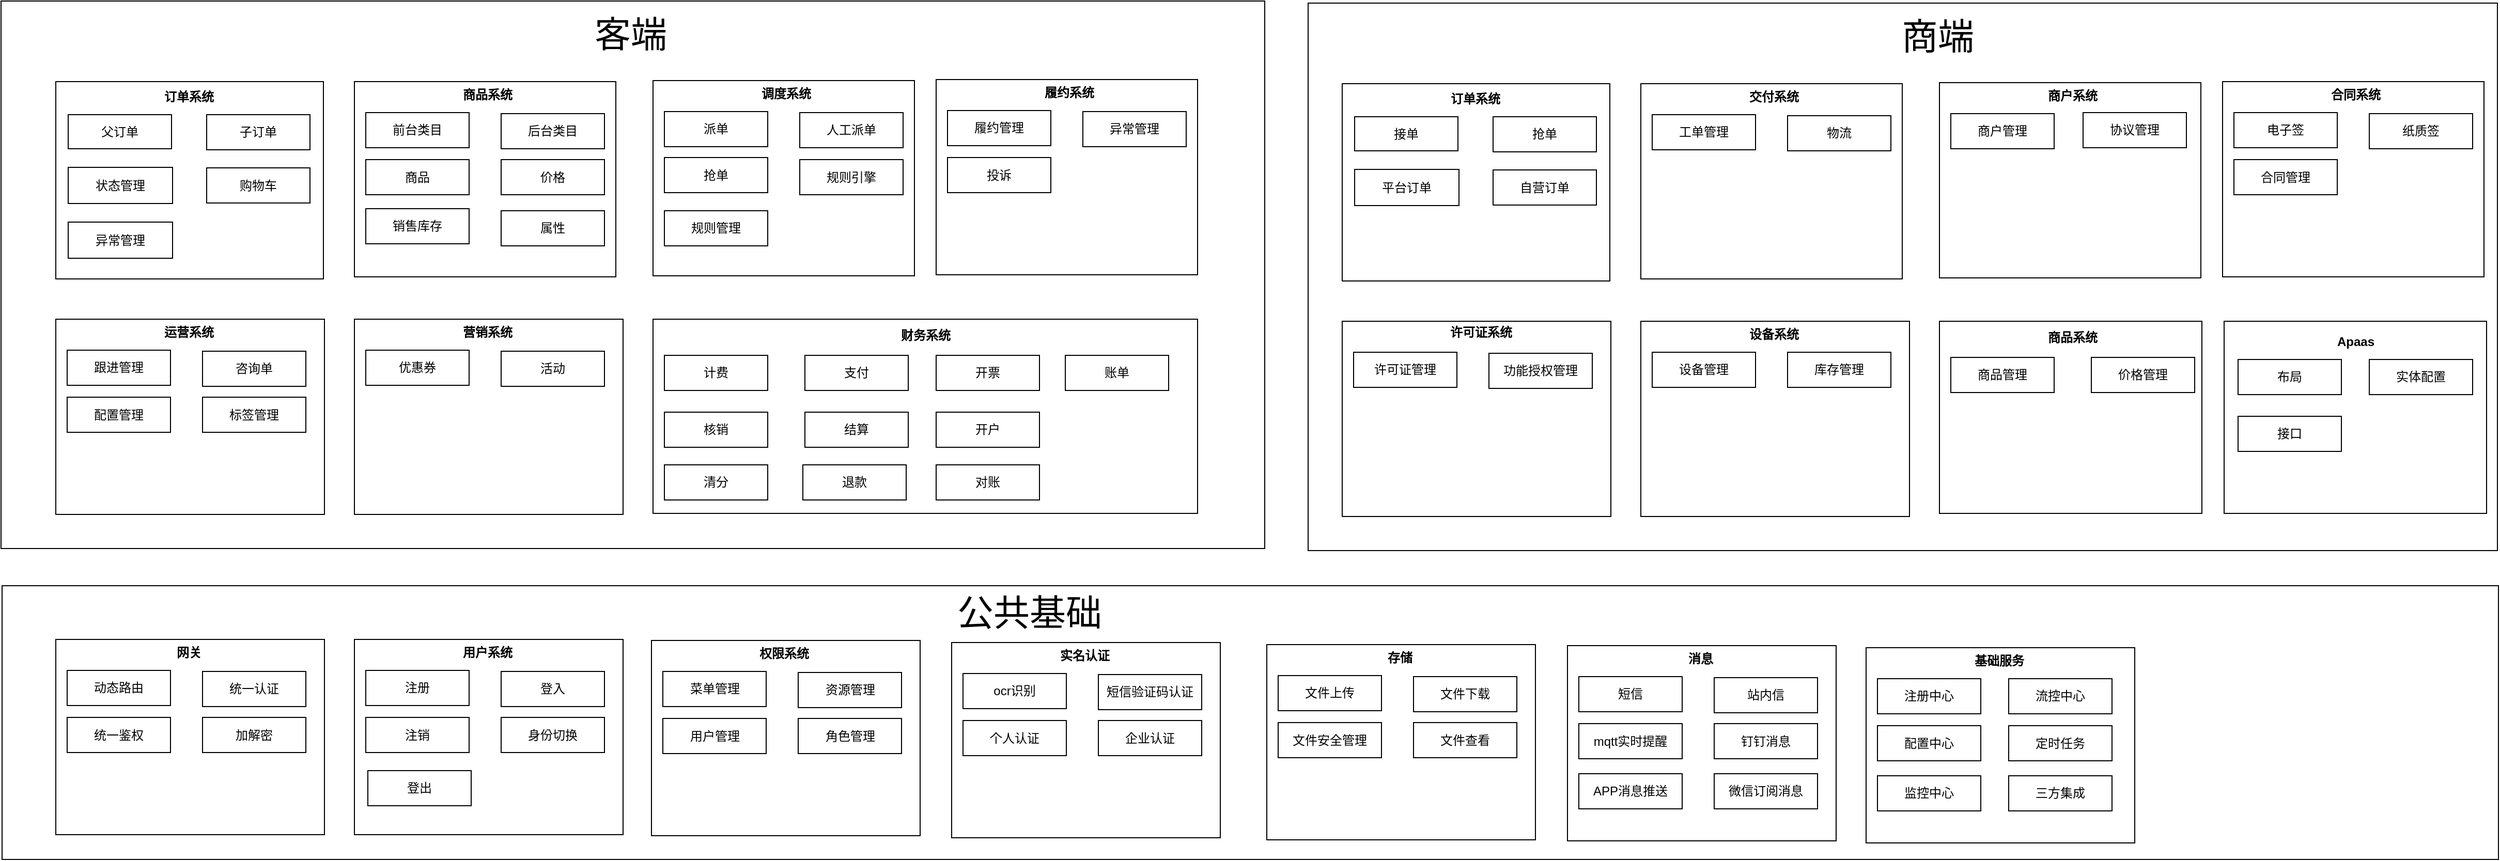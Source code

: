 <mxfile version="16.6.4" type="github">
  <diagram id="eQ8wMD1wYOPUiNA1ApBN" name="Page-1">
    <mxGraphModel dx="946" dy="535" grid="0" gridSize="10" guides="1" tooltips="1" connect="1" arrows="1" fold="1" page="1" pageScale="1" pageWidth="827" pageHeight="1169" math="0" shadow="0">
      <root>
        <mxCell id="0" />
        <mxCell id="1" parent="0" />
        <mxCell id="MfZtMbh1TgyxtuZnNvfO-58" value="" style="rounded=0;whiteSpace=wrap;html=1;" parent="1" vertex="1">
          <mxGeometry x="59" y="215" width="1223" height="530" as="geometry" />
        </mxCell>
        <mxCell id="MfZtMbh1TgyxtuZnNvfO-1" value="" style="rounded=0;whiteSpace=wrap;html=1;" parent="1" vertex="1">
          <mxGeometry x="112" y="293" width="259" height="191" as="geometry" />
        </mxCell>
        <mxCell id="MfZtMbh1TgyxtuZnNvfO-3" value="" style="rounded=0;whiteSpace=wrap;html=1;" parent="1" vertex="1">
          <mxGeometry x="60" y="781" width="2416" height="265" as="geometry" />
        </mxCell>
        <mxCell id="MfZtMbh1TgyxtuZnNvfO-4" value="订单系统" style="text;html=1;strokeColor=none;fillColor=none;align=center;verticalAlign=middle;whiteSpace=wrap;rounded=0;fontStyle=1" parent="1" vertex="1">
          <mxGeometry x="210.5" y="293" width="60" height="30" as="geometry" />
        </mxCell>
        <mxCell id="MfZtMbh1TgyxtuZnNvfO-5" value="父订单" style="rounded=0;whiteSpace=wrap;html=1;" parent="1" vertex="1">
          <mxGeometry x="124" y="325" width="100" height="33" as="geometry" />
        </mxCell>
        <mxCell id="MfZtMbh1TgyxtuZnNvfO-6" value="子订单" style="rounded=0;whiteSpace=wrap;html=1;" parent="1" vertex="1">
          <mxGeometry x="258" y="325" width="100" height="34" as="geometry" />
        </mxCell>
        <mxCell id="MfZtMbh1TgyxtuZnNvfO-7" value="购物车" style="rounded=0;whiteSpace=wrap;html=1;" parent="1" vertex="1">
          <mxGeometry x="258" y="376.5" width="100" height="34" as="geometry" />
        </mxCell>
        <mxCell id="MfZtMbh1TgyxtuZnNvfO-8" value="状态管理" style="rounded=0;whiteSpace=wrap;html=1;" parent="1" vertex="1">
          <mxGeometry x="124" y="376" width="101" height="35" as="geometry" />
        </mxCell>
        <mxCell id="MfZtMbh1TgyxtuZnNvfO-9" value="" style="rounded=0;whiteSpace=wrap;html=1;" parent="1" vertex="1">
          <mxGeometry x="401" y="293" width="253" height="189" as="geometry" />
        </mxCell>
        <mxCell id="MfZtMbh1TgyxtuZnNvfO-10" value="商品系统" style="text;html=1;strokeColor=none;fillColor=none;align=center;verticalAlign=middle;whiteSpace=wrap;rounded=0;fontStyle=1" parent="1" vertex="1">
          <mxGeometry x="499.5" y="291" width="60" height="30" as="geometry" />
        </mxCell>
        <mxCell id="MfZtMbh1TgyxtuZnNvfO-11" value="前台类目" style="rounded=0;whiteSpace=wrap;html=1;" parent="1" vertex="1">
          <mxGeometry x="412" y="323" width="100" height="34" as="geometry" />
        </mxCell>
        <mxCell id="MfZtMbh1TgyxtuZnNvfO-12" value="后台类目" style="rounded=0;whiteSpace=wrap;html=1;" parent="1" vertex="1">
          <mxGeometry x="543" y="324" width="100" height="34" as="geometry" />
        </mxCell>
        <mxCell id="MfZtMbh1TgyxtuZnNvfO-13" value="商品" style="rounded=0;whiteSpace=wrap;html=1;" parent="1" vertex="1">
          <mxGeometry x="412" y="368.5" width="100" height="34" as="geometry" />
        </mxCell>
        <mxCell id="MfZtMbh1TgyxtuZnNvfO-14" value="价格" style="rounded=0;whiteSpace=wrap;html=1;" parent="1" vertex="1">
          <mxGeometry x="543" y="368.5" width="100" height="34" as="geometry" />
        </mxCell>
        <mxCell id="MfZtMbh1TgyxtuZnNvfO-15" value="销售库存" style="rounded=0;whiteSpace=wrap;html=1;" parent="1" vertex="1">
          <mxGeometry x="412" y="416" width="100" height="34" as="geometry" />
        </mxCell>
        <mxCell id="MfZtMbh1TgyxtuZnNvfO-16" value="属性" style="rounded=0;whiteSpace=wrap;html=1;" parent="1" vertex="1">
          <mxGeometry x="543" y="418" width="100" height="34" as="geometry" />
        </mxCell>
        <mxCell id="MfZtMbh1TgyxtuZnNvfO-18" value="" style="rounded=0;whiteSpace=wrap;html=1;" parent="1" vertex="1">
          <mxGeometry x="690" y="292" width="253" height="189" as="geometry" />
        </mxCell>
        <mxCell id="MfZtMbh1TgyxtuZnNvfO-19" value="调度系统" style="text;html=1;strokeColor=none;fillColor=none;align=center;verticalAlign=middle;whiteSpace=wrap;rounded=0;fontStyle=1" parent="1" vertex="1">
          <mxGeometry x="788.5" y="290" width="60" height="30" as="geometry" />
        </mxCell>
        <mxCell id="MfZtMbh1TgyxtuZnNvfO-20" value="派单" style="rounded=0;whiteSpace=wrap;html=1;" parent="1" vertex="1">
          <mxGeometry x="701" y="322" width="100" height="34" as="geometry" />
        </mxCell>
        <mxCell id="MfZtMbh1TgyxtuZnNvfO-21" value="人工派单" style="rounded=0;whiteSpace=wrap;html=1;" parent="1" vertex="1">
          <mxGeometry x="832" y="323" width="100" height="34" as="geometry" />
        </mxCell>
        <mxCell id="MfZtMbh1TgyxtuZnNvfO-22" value="规则管理" style="rounded=0;whiteSpace=wrap;html=1;" parent="1" vertex="1">
          <mxGeometry x="701" y="418" width="100" height="34" as="geometry" />
        </mxCell>
        <mxCell id="MfZtMbh1TgyxtuZnNvfO-26" value="" style="rounded=0;whiteSpace=wrap;html=1;" parent="1" vertex="1">
          <mxGeometry x="964" y="291" width="253" height="189" as="geometry" />
        </mxCell>
        <mxCell id="MfZtMbh1TgyxtuZnNvfO-27" value="履约系统" style="text;html=1;strokeColor=none;fillColor=none;align=center;verticalAlign=middle;whiteSpace=wrap;rounded=0;fontStyle=1" parent="1" vertex="1">
          <mxGeometry x="1062.5" y="289" width="60" height="30" as="geometry" />
        </mxCell>
        <mxCell id="MfZtMbh1TgyxtuZnNvfO-28" value="履约管理" style="rounded=0;whiteSpace=wrap;html=1;" parent="1" vertex="1">
          <mxGeometry x="975" y="321" width="100" height="34" as="geometry" />
        </mxCell>
        <mxCell id="MfZtMbh1TgyxtuZnNvfO-29" value="异常管理" style="rounded=0;whiteSpace=wrap;html=1;" parent="1" vertex="1">
          <mxGeometry x="1106" y="322" width="100" height="34" as="geometry" />
        </mxCell>
        <mxCell id="MfZtMbh1TgyxtuZnNvfO-30" value="投诉" style="rounded=0;whiteSpace=wrap;html=1;" parent="1" vertex="1">
          <mxGeometry x="975" y="366.5" width="100" height="34" as="geometry" />
        </mxCell>
        <mxCell id="MfZtMbh1TgyxtuZnNvfO-31" value="规则引擎" style="rounded=0;whiteSpace=wrap;html=1;" parent="1" vertex="1">
          <mxGeometry x="832" y="368.5" width="100" height="34" as="geometry" />
        </mxCell>
        <mxCell id="MfZtMbh1TgyxtuZnNvfO-32" value="抢单" style="rounded=0;whiteSpace=wrap;html=1;" parent="1" vertex="1">
          <mxGeometry x="701" y="366.5" width="100" height="34" as="geometry" />
        </mxCell>
        <mxCell id="MfZtMbh1TgyxtuZnNvfO-33" value="异常管理" style="rounded=0;whiteSpace=wrap;html=1;" parent="1" vertex="1">
          <mxGeometry x="124" y="429" width="101" height="35" as="geometry" />
        </mxCell>
        <mxCell id="MfZtMbh1TgyxtuZnNvfO-34" value="" style="rounded=0;whiteSpace=wrap;html=1;" parent="1" vertex="1">
          <mxGeometry x="112" y="523" width="260" height="189" as="geometry" />
        </mxCell>
        <mxCell id="MfZtMbh1TgyxtuZnNvfO-35" value="运营系统" style="text;html=1;strokeColor=none;fillColor=none;align=center;verticalAlign=middle;whiteSpace=wrap;rounded=0;fontStyle=1" parent="1" vertex="1">
          <mxGeometry x="210.5" y="521" width="60" height="30" as="geometry" />
        </mxCell>
        <mxCell id="MfZtMbh1TgyxtuZnNvfO-36" value="跟进管理" style="rounded=0;whiteSpace=wrap;html=1;" parent="1" vertex="1">
          <mxGeometry x="123" y="553" width="100" height="34" as="geometry" />
        </mxCell>
        <mxCell id="MfZtMbh1TgyxtuZnNvfO-37" value="咨询单" style="rounded=0;whiteSpace=wrap;html=1;" parent="1" vertex="1">
          <mxGeometry x="254" y="554" width="100" height="34" as="geometry" />
        </mxCell>
        <mxCell id="MfZtMbh1TgyxtuZnNvfO-38" value="配置管理" style="rounded=0;whiteSpace=wrap;html=1;" parent="1" vertex="1">
          <mxGeometry x="123" y="598.5" width="100" height="34" as="geometry" />
        </mxCell>
        <mxCell id="MfZtMbh1TgyxtuZnNvfO-39" value="标签管理" style="rounded=0;whiteSpace=wrap;html=1;" parent="1" vertex="1">
          <mxGeometry x="254" y="598.5" width="100" height="34" as="geometry" />
        </mxCell>
        <mxCell id="MfZtMbh1TgyxtuZnNvfO-40" value="" style="rounded=0;whiteSpace=wrap;html=1;" parent="1" vertex="1">
          <mxGeometry x="401" y="523" width="260" height="189" as="geometry" />
        </mxCell>
        <mxCell id="MfZtMbh1TgyxtuZnNvfO-41" value="营销系统" style="text;html=1;strokeColor=none;fillColor=none;align=center;verticalAlign=middle;whiteSpace=wrap;rounded=0;fontStyle=1" parent="1" vertex="1">
          <mxGeometry x="499.5" y="521" width="60" height="30" as="geometry" />
        </mxCell>
        <mxCell id="MfZtMbh1TgyxtuZnNvfO-42" value="优惠券" style="rounded=0;whiteSpace=wrap;html=1;" parent="1" vertex="1">
          <mxGeometry x="412" y="553" width="100" height="34" as="geometry" />
        </mxCell>
        <mxCell id="MfZtMbh1TgyxtuZnNvfO-43" value="活动" style="rounded=0;whiteSpace=wrap;html=1;" parent="1" vertex="1">
          <mxGeometry x="543" y="554" width="100" height="34" as="geometry" />
        </mxCell>
        <mxCell id="MfZtMbh1TgyxtuZnNvfO-46" value="" style="rounded=0;whiteSpace=wrap;html=1;" parent="1" vertex="1">
          <mxGeometry x="690" y="523" width="527" height="188" as="geometry" />
        </mxCell>
        <mxCell id="MfZtMbh1TgyxtuZnNvfO-47" value="财务系统" style="text;html=1;strokeColor=none;fillColor=none;align=center;verticalAlign=middle;whiteSpace=wrap;rounded=0;fontStyle=1" parent="1" vertex="1">
          <mxGeometry x="923.5" y="524" width="60" height="30" as="geometry" />
        </mxCell>
        <mxCell id="MfZtMbh1TgyxtuZnNvfO-48" value="计费" style="rounded=0;whiteSpace=wrap;html=1;" parent="1" vertex="1">
          <mxGeometry x="701" y="558" width="100" height="34" as="geometry" />
        </mxCell>
        <mxCell id="MfZtMbh1TgyxtuZnNvfO-49" value="支付" style="rounded=0;whiteSpace=wrap;html=1;" parent="1" vertex="1">
          <mxGeometry x="837" y="558" width="100" height="34" as="geometry" />
        </mxCell>
        <mxCell id="MfZtMbh1TgyxtuZnNvfO-50" value="核销" style="rounded=0;whiteSpace=wrap;html=1;" parent="1" vertex="1">
          <mxGeometry x="701" y="613" width="100" height="34" as="geometry" />
        </mxCell>
        <mxCell id="MfZtMbh1TgyxtuZnNvfO-51" value="结算" style="rounded=0;whiteSpace=wrap;html=1;" parent="1" vertex="1">
          <mxGeometry x="837" y="613" width="100" height="34" as="geometry" />
        </mxCell>
        <mxCell id="MfZtMbh1TgyxtuZnNvfO-52" value="清分" style="rounded=0;whiteSpace=wrap;html=1;" parent="1" vertex="1">
          <mxGeometry x="701" y="664" width="100" height="34" as="geometry" />
        </mxCell>
        <mxCell id="MfZtMbh1TgyxtuZnNvfO-53" value="退款" style="rounded=0;whiteSpace=wrap;html=1;" parent="1" vertex="1">
          <mxGeometry x="835" y="664" width="100" height="34" as="geometry" />
        </mxCell>
        <mxCell id="MfZtMbh1TgyxtuZnNvfO-54" value="开票" style="rounded=0;whiteSpace=wrap;html=1;" parent="1" vertex="1">
          <mxGeometry x="964" y="558" width="100" height="34" as="geometry" />
        </mxCell>
        <mxCell id="MfZtMbh1TgyxtuZnNvfO-55" value="开户" style="rounded=0;whiteSpace=wrap;html=1;" parent="1" vertex="1">
          <mxGeometry x="964" y="613" width="100" height="34" as="geometry" />
        </mxCell>
        <mxCell id="MfZtMbh1TgyxtuZnNvfO-56" value="对账" style="rounded=0;whiteSpace=wrap;html=1;" parent="1" vertex="1">
          <mxGeometry x="964" y="664" width="100" height="34" as="geometry" />
        </mxCell>
        <mxCell id="MfZtMbh1TgyxtuZnNvfO-57" value="账单" style="rounded=0;whiteSpace=wrap;html=1;" parent="1" vertex="1">
          <mxGeometry x="1089" y="558" width="100" height="34" as="geometry" />
        </mxCell>
        <mxCell id="MfZtMbh1TgyxtuZnNvfO-59" value="客端" style="text;html=1;strokeColor=none;fillColor=none;align=center;verticalAlign=middle;whiteSpace=wrap;rounded=0;fontSize=35;" parent="1" vertex="1">
          <mxGeometry x="557" y="230" width="223" height="34" as="geometry" />
        </mxCell>
        <mxCell id="MfZtMbh1TgyxtuZnNvfO-60" value="公共基础" style="text;html=1;strokeColor=none;fillColor=none;align=center;verticalAlign=middle;whiteSpace=wrap;rounded=0;fontSize=35;" parent="1" vertex="1">
          <mxGeometry x="937" y="785" width="235" height="44" as="geometry" />
        </mxCell>
        <mxCell id="MfZtMbh1TgyxtuZnNvfO-65" value="" style="rounded=0;whiteSpace=wrap;html=1;" parent="1" vertex="1">
          <mxGeometry x="112" y="833" width="260" height="189" as="geometry" />
        </mxCell>
        <mxCell id="MfZtMbh1TgyxtuZnNvfO-66" value="网关" style="text;html=1;strokeColor=none;fillColor=none;align=center;verticalAlign=middle;whiteSpace=wrap;rounded=0;fontStyle=1" parent="1" vertex="1">
          <mxGeometry x="210.5" y="831" width="60" height="30" as="geometry" />
        </mxCell>
        <mxCell id="MfZtMbh1TgyxtuZnNvfO-67" value="动态路由" style="rounded=0;whiteSpace=wrap;html=1;" parent="1" vertex="1">
          <mxGeometry x="123" y="863" width="100" height="34" as="geometry" />
        </mxCell>
        <mxCell id="MfZtMbh1TgyxtuZnNvfO-68" value="统一认证" style="rounded=0;whiteSpace=wrap;html=1;" parent="1" vertex="1">
          <mxGeometry x="254" y="864" width="100" height="34" as="geometry" />
        </mxCell>
        <mxCell id="MfZtMbh1TgyxtuZnNvfO-69" value="统一鉴权" style="rounded=0;whiteSpace=wrap;html=1;" parent="1" vertex="1">
          <mxGeometry x="123" y="908.5" width="100" height="34" as="geometry" />
        </mxCell>
        <mxCell id="MfZtMbh1TgyxtuZnNvfO-70" value="加解密" style="rounded=0;whiteSpace=wrap;html=1;" parent="1" vertex="1">
          <mxGeometry x="254" y="908.5" width="100" height="34" as="geometry" />
        </mxCell>
        <mxCell id="nJcnN91_7KpJc-GOKl4a-2" value="" style="rounded=0;whiteSpace=wrap;html=1;" parent="1" vertex="1">
          <mxGeometry x="401" y="833" width="260" height="189" as="geometry" />
        </mxCell>
        <mxCell id="nJcnN91_7KpJc-GOKl4a-3" value="用户系统" style="text;html=1;strokeColor=none;fillColor=none;align=center;verticalAlign=middle;whiteSpace=wrap;rounded=0;fontStyle=1" parent="1" vertex="1">
          <mxGeometry x="499.5" y="831" width="60" height="30" as="geometry" />
        </mxCell>
        <mxCell id="nJcnN91_7KpJc-GOKl4a-4" value="注册" style="rounded=0;whiteSpace=wrap;html=1;" parent="1" vertex="1">
          <mxGeometry x="412" y="863" width="100" height="34" as="geometry" />
        </mxCell>
        <mxCell id="nJcnN91_7KpJc-GOKl4a-5" value="登入" style="rounded=0;whiteSpace=wrap;html=1;" parent="1" vertex="1">
          <mxGeometry x="543" y="864" width="100" height="34" as="geometry" />
        </mxCell>
        <mxCell id="nJcnN91_7KpJc-GOKl4a-6" value="注销" style="rounded=0;whiteSpace=wrap;html=1;" parent="1" vertex="1">
          <mxGeometry x="412" y="908.5" width="100" height="34" as="geometry" />
        </mxCell>
        <mxCell id="nJcnN91_7KpJc-GOKl4a-7" value="身份切换" style="rounded=0;whiteSpace=wrap;html=1;" parent="1" vertex="1">
          <mxGeometry x="543" y="908.5" width="100" height="34" as="geometry" />
        </mxCell>
        <mxCell id="nJcnN91_7KpJc-GOKl4a-9" value="登出" style="rounded=0;whiteSpace=wrap;html=1;" parent="1" vertex="1">
          <mxGeometry x="414" y="960" width="100" height="34" as="geometry" />
        </mxCell>
        <mxCell id="nJcnN91_7KpJc-GOKl4a-10" value="" style="rounded=0;whiteSpace=wrap;html=1;" parent="1" vertex="1">
          <mxGeometry x="688.5" y="834" width="260" height="189" as="geometry" />
        </mxCell>
        <mxCell id="nJcnN91_7KpJc-GOKl4a-11" value="权限系统" style="text;html=1;strokeColor=none;fillColor=none;align=center;verticalAlign=middle;whiteSpace=wrap;rounded=0;fontStyle=1" parent="1" vertex="1">
          <mxGeometry x="787" y="832" width="60" height="30" as="geometry" />
        </mxCell>
        <mxCell id="nJcnN91_7KpJc-GOKl4a-12" value="菜单管理" style="rounded=0;whiteSpace=wrap;html=1;" parent="1" vertex="1">
          <mxGeometry x="699.5" y="864" width="100" height="34" as="geometry" />
        </mxCell>
        <mxCell id="nJcnN91_7KpJc-GOKl4a-13" value="资源管理" style="rounded=0;whiteSpace=wrap;html=1;" parent="1" vertex="1">
          <mxGeometry x="830.5" y="865" width="100" height="34" as="geometry" />
        </mxCell>
        <mxCell id="nJcnN91_7KpJc-GOKl4a-14" value="用户管理" style="rounded=0;whiteSpace=wrap;html=1;" parent="1" vertex="1">
          <mxGeometry x="699.5" y="909.5" width="100" height="34" as="geometry" />
        </mxCell>
        <mxCell id="nJcnN91_7KpJc-GOKl4a-15" value="角色管理" style="rounded=0;whiteSpace=wrap;html=1;" parent="1" vertex="1">
          <mxGeometry x="830.5" y="909.5" width="100" height="34" as="geometry" />
        </mxCell>
        <mxCell id="nJcnN91_7KpJc-GOKl4a-18" value="" style="rounded=0;whiteSpace=wrap;html=1;" parent="1" vertex="1">
          <mxGeometry x="979" y="836" width="260" height="189" as="geometry" />
        </mxCell>
        <mxCell id="nJcnN91_7KpJc-GOKl4a-19" value="实名认证" style="text;html=1;strokeColor=none;fillColor=none;align=center;verticalAlign=middle;whiteSpace=wrap;rounded=0;fontStyle=1" parent="1" vertex="1">
          <mxGeometry x="1077.5" y="834" width="60" height="30" as="geometry" />
        </mxCell>
        <mxCell id="nJcnN91_7KpJc-GOKl4a-20" value="ocr识别" style="rounded=0;whiteSpace=wrap;html=1;" parent="1" vertex="1">
          <mxGeometry x="990" y="866" width="100" height="34" as="geometry" />
        </mxCell>
        <mxCell id="nJcnN91_7KpJc-GOKl4a-21" value="短信验证码认证" style="rounded=0;whiteSpace=wrap;html=1;" parent="1" vertex="1">
          <mxGeometry x="1121" y="867" width="100" height="34" as="geometry" />
        </mxCell>
        <mxCell id="nJcnN91_7KpJc-GOKl4a-22" value="个人认证" style="rounded=0;whiteSpace=wrap;html=1;" parent="1" vertex="1">
          <mxGeometry x="990" y="911.5" width="100" height="34" as="geometry" />
        </mxCell>
        <mxCell id="nJcnN91_7KpJc-GOKl4a-23" value="企业认证" style="rounded=0;whiteSpace=wrap;html=1;" parent="1" vertex="1">
          <mxGeometry x="1121" y="911.5" width="100" height="34" as="geometry" />
        </mxCell>
        <mxCell id="nJcnN91_7KpJc-GOKl4a-24" value="" style="rounded=0;whiteSpace=wrap;html=1;" parent="1" vertex="1">
          <mxGeometry x="1284" y="838" width="260" height="189" as="geometry" />
        </mxCell>
        <mxCell id="nJcnN91_7KpJc-GOKl4a-25" value="存储" style="text;html=1;strokeColor=none;fillColor=none;align=center;verticalAlign=middle;whiteSpace=wrap;rounded=0;fontStyle=1" parent="1" vertex="1">
          <mxGeometry x="1382.5" y="836" width="60" height="30" as="geometry" />
        </mxCell>
        <mxCell id="nJcnN91_7KpJc-GOKl4a-26" value="文件上传" style="rounded=0;whiteSpace=wrap;html=1;" parent="1" vertex="1">
          <mxGeometry x="1295" y="868" width="100" height="34" as="geometry" />
        </mxCell>
        <mxCell id="nJcnN91_7KpJc-GOKl4a-27" value="文件下载" style="rounded=0;whiteSpace=wrap;html=1;" parent="1" vertex="1">
          <mxGeometry x="1426" y="869" width="100" height="34" as="geometry" />
        </mxCell>
        <mxCell id="nJcnN91_7KpJc-GOKl4a-28" value="文件安全管理" style="rounded=0;whiteSpace=wrap;html=1;" parent="1" vertex="1">
          <mxGeometry x="1295" y="913.5" width="100" height="34" as="geometry" />
        </mxCell>
        <mxCell id="nJcnN91_7KpJc-GOKl4a-29" value="文件查看" style="rounded=0;whiteSpace=wrap;html=1;" parent="1" vertex="1">
          <mxGeometry x="1426" y="913.5" width="100" height="34" as="geometry" />
        </mxCell>
        <mxCell id="nJcnN91_7KpJc-GOKl4a-31" value="" style="rounded=0;whiteSpace=wrap;html=1;" parent="1" vertex="1">
          <mxGeometry x="1575" y="839" width="260" height="189" as="geometry" />
        </mxCell>
        <mxCell id="nJcnN91_7KpJc-GOKl4a-32" value="消息" style="text;html=1;strokeColor=none;fillColor=none;align=center;verticalAlign=middle;whiteSpace=wrap;rounded=0;fontStyle=1" parent="1" vertex="1">
          <mxGeometry x="1673.5" y="837" width="60" height="30" as="geometry" />
        </mxCell>
        <mxCell id="nJcnN91_7KpJc-GOKl4a-33" value="短信" style="rounded=0;whiteSpace=wrap;html=1;" parent="1" vertex="1">
          <mxGeometry x="1586" y="869" width="100" height="34" as="geometry" />
        </mxCell>
        <mxCell id="nJcnN91_7KpJc-GOKl4a-34" value="站内信" style="rounded=0;whiteSpace=wrap;html=1;" parent="1" vertex="1">
          <mxGeometry x="1717" y="870" width="100" height="34" as="geometry" />
        </mxCell>
        <mxCell id="nJcnN91_7KpJc-GOKl4a-35" value="mqtt实时提醒" style="rounded=0;whiteSpace=wrap;html=1;" parent="1" vertex="1">
          <mxGeometry x="1586" y="914.5" width="100" height="34" as="geometry" />
        </mxCell>
        <mxCell id="nJcnN91_7KpJc-GOKl4a-36" value="钉钉消息" style="rounded=0;whiteSpace=wrap;html=1;" parent="1" vertex="1">
          <mxGeometry x="1717" y="914.5" width="100" height="34" as="geometry" />
        </mxCell>
        <mxCell id="nJcnN91_7KpJc-GOKl4a-37" value="APP消息推送" style="rounded=0;whiteSpace=wrap;html=1;" parent="1" vertex="1">
          <mxGeometry x="1586" y="963" width="100" height="34" as="geometry" />
        </mxCell>
        <mxCell id="nJcnN91_7KpJc-GOKl4a-38" value="微信订阅消息" style="rounded=0;whiteSpace=wrap;html=1;" parent="1" vertex="1">
          <mxGeometry x="1717" y="963" width="100" height="34" as="geometry" />
        </mxCell>
        <mxCell id="nJcnN91_7KpJc-GOKl4a-39" value="" style="rounded=0;whiteSpace=wrap;html=1;" parent="1" vertex="1">
          <mxGeometry x="1864" y="841" width="260" height="189" as="geometry" />
        </mxCell>
        <mxCell id="nJcnN91_7KpJc-GOKl4a-40" value="基础服务" style="text;html=1;strokeColor=none;fillColor=none;align=center;verticalAlign=middle;whiteSpace=wrap;rounded=0;fontStyle=1" parent="1" vertex="1">
          <mxGeometry x="1962.5" y="839" width="60" height="30" as="geometry" />
        </mxCell>
        <mxCell id="nJcnN91_7KpJc-GOKl4a-41" value="注册中心" style="rounded=0;whiteSpace=wrap;html=1;" parent="1" vertex="1">
          <mxGeometry x="1875" y="871" width="100" height="34" as="geometry" />
        </mxCell>
        <mxCell id="nJcnN91_7KpJc-GOKl4a-43" value="配置中心" style="rounded=0;whiteSpace=wrap;html=1;" parent="1" vertex="1">
          <mxGeometry x="1875" y="916.5" width="100" height="34" as="geometry" />
        </mxCell>
        <mxCell id="nJcnN91_7KpJc-GOKl4a-45" value="监控中心" style="rounded=0;whiteSpace=wrap;html=1;" parent="1" vertex="1">
          <mxGeometry x="1875" y="965" width="100" height="34" as="geometry" />
        </mxCell>
        <mxCell id="nJcnN91_7KpJc-GOKl4a-48" value="流控中心" style="rounded=0;whiteSpace=wrap;html=1;" parent="1" vertex="1">
          <mxGeometry x="2002" y="871" width="100" height="34" as="geometry" />
        </mxCell>
        <mxCell id="nJcnN91_7KpJc-GOKl4a-50" value="定时任务" style="rounded=0;whiteSpace=wrap;html=1;" parent="1" vertex="1">
          <mxGeometry x="2002" y="916.5" width="100" height="34" as="geometry" />
        </mxCell>
        <mxCell id="nJcnN91_7KpJc-GOKl4a-51" value="三方集成" style="rounded=0;whiteSpace=wrap;html=1;" parent="1" vertex="1">
          <mxGeometry x="2002" y="965" width="100" height="34" as="geometry" />
        </mxCell>
        <mxCell id="nJcnN91_7KpJc-GOKl4a-52" value="" style="rounded=0;whiteSpace=wrap;html=1;" parent="1" vertex="1">
          <mxGeometry x="1324" y="217" width="1151" height="530" as="geometry" />
        </mxCell>
        <mxCell id="nJcnN91_7KpJc-GOKl4a-53" value="" style="rounded=0;whiteSpace=wrap;html=1;" parent="1" vertex="1">
          <mxGeometry x="1357" y="295" width="259" height="191" as="geometry" />
        </mxCell>
        <mxCell id="nJcnN91_7KpJc-GOKl4a-54" value="订单系统" style="text;html=1;strokeColor=none;fillColor=none;align=center;verticalAlign=middle;whiteSpace=wrap;rounded=0;fontStyle=1" parent="1" vertex="1">
          <mxGeometry x="1455.5" y="295" width="60" height="30" as="geometry" />
        </mxCell>
        <mxCell id="nJcnN91_7KpJc-GOKl4a-55" value="接单" style="rounded=0;whiteSpace=wrap;html=1;" parent="1" vertex="1">
          <mxGeometry x="1369" y="327" width="100" height="33" as="geometry" />
        </mxCell>
        <mxCell id="nJcnN91_7KpJc-GOKl4a-56" value="抢单" style="rounded=0;whiteSpace=wrap;html=1;" parent="1" vertex="1">
          <mxGeometry x="1503" y="327" width="100" height="34" as="geometry" />
        </mxCell>
        <mxCell id="nJcnN91_7KpJc-GOKl4a-57" value="自营订单" style="rounded=0;whiteSpace=wrap;html=1;" parent="1" vertex="1">
          <mxGeometry x="1503" y="378.5" width="100" height="34" as="geometry" />
        </mxCell>
        <mxCell id="nJcnN91_7KpJc-GOKl4a-58" value="平台订单" style="rounded=0;whiteSpace=wrap;html=1;" parent="1" vertex="1">
          <mxGeometry x="1369" y="378" width="101" height="35" as="geometry" />
        </mxCell>
        <mxCell id="nJcnN91_7KpJc-GOKl4a-59" value="" style="rounded=0;whiteSpace=wrap;html=1;" parent="1" vertex="1">
          <mxGeometry x="1646" y="295" width="253" height="189" as="geometry" />
        </mxCell>
        <mxCell id="nJcnN91_7KpJc-GOKl4a-60" value="交付系统" style="text;html=1;strokeColor=none;fillColor=none;align=center;verticalAlign=middle;whiteSpace=wrap;rounded=0;fontStyle=1" parent="1" vertex="1">
          <mxGeometry x="1744.5" y="293" width="60" height="30" as="geometry" />
        </mxCell>
        <mxCell id="nJcnN91_7KpJc-GOKl4a-61" value="工单管理" style="rounded=0;whiteSpace=wrap;html=1;" parent="1" vertex="1">
          <mxGeometry x="1657" y="325" width="100" height="34" as="geometry" />
        </mxCell>
        <mxCell id="nJcnN91_7KpJc-GOKl4a-62" value="物流" style="rounded=0;whiteSpace=wrap;html=1;" parent="1" vertex="1">
          <mxGeometry x="1788" y="326" width="100" height="34" as="geometry" />
        </mxCell>
        <mxCell id="nJcnN91_7KpJc-GOKl4a-67" value="" style="rounded=0;whiteSpace=wrap;html=1;" parent="1" vertex="1">
          <mxGeometry x="1935" y="294" width="253" height="189" as="geometry" />
        </mxCell>
        <mxCell id="nJcnN91_7KpJc-GOKl4a-68" value="商户系统" style="text;html=1;strokeColor=none;fillColor=none;align=center;verticalAlign=middle;whiteSpace=wrap;rounded=0;fontStyle=1" parent="1" vertex="1">
          <mxGeometry x="2033.5" y="292" width="60" height="30" as="geometry" />
        </mxCell>
        <mxCell id="nJcnN91_7KpJc-GOKl4a-69" value="商户管理" style="rounded=0;whiteSpace=wrap;html=1;" parent="1" vertex="1">
          <mxGeometry x="1946" y="324" width="100" height="34" as="geometry" />
        </mxCell>
        <mxCell id="nJcnN91_7KpJc-GOKl4a-72" value="" style="rounded=0;whiteSpace=wrap;html=1;" parent="1" vertex="1">
          <mxGeometry x="2209" y="293" width="253" height="189" as="geometry" />
        </mxCell>
        <mxCell id="nJcnN91_7KpJc-GOKl4a-73" value="合同系统" style="text;html=1;strokeColor=none;fillColor=none;align=center;verticalAlign=middle;whiteSpace=wrap;rounded=0;fontStyle=1" parent="1" vertex="1">
          <mxGeometry x="2307.5" y="291" width="60" height="30" as="geometry" />
        </mxCell>
        <mxCell id="nJcnN91_7KpJc-GOKl4a-74" value="电子签" style="rounded=0;whiteSpace=wrap;html=1;" parent="1" vertex="1">
          <mxGeometry x="2220" y="323" width="100" height="34" as="geometry" />
        </mxCell>
        <mxCell id="nJcnN91_7KpJc-GOKl4a-75" value="纸质签" style="rounded=0;whiteSpace=wrap;html=1;" parent="1" vertex="1">
          <mxGeometry x="2351" y="324" width="100" height="34" as="geometry" />
        </mxCell>
        <mxCell id="nJcnN91_7KpJc-GOKl4a-76" value="合同管理" style="rounded=0;whiteSpace=wrap;html=1;" parent="1" vertex="1">
          <mxGeometry x="2220" y="368.5" width="100" height="34" as="geometry" />
        </mxCell>
        <mxCell id="nJcnN91_7KpJc-GOKl4a-78" value="协议管理" style="rounded=0;whiteSpace=wrap;html=1;" parent="1" vertex="1">
          <mxGeometry x="2074" y="323" width="100" height="34" as="geometry" />
        </mxCell>
        <mxCell id="nJcnN91_7KpJc-GOKl4a-80" value="" style="rounded=0;whiteSpace=wrap;html=1;" parent="1" vertex="1">
          <mxGeometry x="1357" y="525" width="260" height="189" as="geometry" />
        </mxCell>
        <mxCell id="nJcnN91_7KpJc-GOKl4a-81" value="许可证系统" style="text;html=1;strokeColor=none;fillColor=none;align=center;verticalAlign=middle;whiteSpace=wrap;rounded=0;fontStyle=1" parent="1" vertex="1">
          <mxGeometry x="1455.5" y="523" width="70.5" height="25" as="geometry" />
        </mxCell>
        <mxCell id="nJcnN91_7KpJc-GOKl4a-82" value="许可证管理" style="rounded=0;whiteSpace=wrap;html=1;" parent="1" vertex="1">
          <mxGeometry x="1368" y="555" width="100" height="34" as="geometry" />
        </mxCell>
        <mxCell id="nJcnN91_7KpJc-GOKl4a-83" value="功能授权管理" style="rounded=0;whiteSpace=wrap;html=1;" parent="1" vertex="1">
          <mxGeometry x="1499" y="556" width="100" height="34" as="geometry" />
        </mxCell>
        <mxCell id="nJcnN91_7KpJc-GOKl4a-86" value="" style="rounded=0;whiteSpace=wrap;html=1;" parent="1" vertex="1">
          <mxGeometry x="1646" y="525" width="260" height="189" as="geometry" />
        </mxCell>
        <mxCell id="nJcnN91_7KpJc-GOKl4a-87" value="设备系统" style="text;html=1;strokeColor=none;fillColor=none;align=center;verticalAlign=middle;whiteSpace=wrap;rounded=0;fontStyle=1" parent="1" vertex="1">
          <mxGeometry x="1744.5" y="523" width="60" height="30" as="geometry" />
        </mxCell>
        <mxCell id="nJcnN91_7KpJc-GOKl4a-88" value="设备管理" style="rounded=0;whiteSpace=wrap;html=1;" parent="1" vertex="1">
          <mxGeometry x="1657" y="555" width="100" height="34" as="geometry" />
        </mxCell>
        <mxCell id="nJcnN91_7KpJc-GOKl4a-90" value="" style="rounded=0;whiteSpace=wrap;html=1;" parent="1" vertex="1">
          <mxGeometry x="1935" y="525" width="254" height="186" as="geometry" />
        </mxCell>
        <mxCell id="nJcnN91_7KpJc-GOKl4a-91" value="商品系统" style="text;html=1;strokeColor=none;fillColor=none;align=center;verticalAlign=middle;whiteSpace=wrap;rounded=0;fontStyle=1" parent="1" vertex="1">
          <mxGeometry x="2033.5" y="526" width="60" height="30" as="geometry" />
        </mxCell>
        <mxCell id="nJcnN91_7KpJc-GOKl4a-92" value="商品管理" style="rounded=0;whiteSpace=wrap;html=1;" parent="1" vertex="1">
          <mxGeometry x="1946" y="560" width="100" height="34" as="geometry" />
        </mxCell>
        <mxCell id="nJcnN91_7KpJc-GOKl4a-93" value="价格管理" style="rounded=0;whiteSpace=wrap;html=1;" parent="1" vertex="1">
          <mxGeometry x="2082" y="560" width="100" height="34" as="geometry" />
        </mxCell>
        <mxCell id="nJcnN91_7KpJc-GOKl4a-102" value="商端" style="text;html=1;strokeColor=none;fillColor=none;align=center;verticalAlign=middle;whiteSpace=wrap;rounded=0;fontSize=35;" parent="1" vertex="1">
          <mxGeometry x="1822" y="232" width="223" height="34" as="geometry" />
        </mxCell>
        <mxCell id="nJcnN91_7KpJc-GOKl4a-106" value="库存管理" style="rounded=0;whiteSpace=wrap;html=1;" parent="1" vertex="1">
          <mxGeometry x="1788" y="555" width="100" height="34" as="geometry" />
        </mxCell>
        <mxCell id="nJcnN91_7KpJc-GOKl4a-107" value="" style="rounded=0;whiteSpace=wrap;html=1;" parent="1" vertex="1">
          <mxGeometry x="2210.5" y="525" width="254" height="186" as="geometry" />
        </mxCell>
        <mxCell id="nJcnN91_7KpJc-GOKl4a-108" value="Apaas" style="text;html=1;strokeColor=none;fillColor=none;align=center;verticalAlign=middle;whiteSpace=wrap;rounded=0;fontStyle=1" parent="1" vertex="1">
          <mxGeometry x="2307.5" y="530" width="60" height="30" as="geometry" />
        </mxCell>
        <mxCell id="nJcnN91_7KpJc-GOKl4a-109" value="布局" style="rounded=0;whiteSpace=wrap;html=1;" parent="1" vertex="1">
          <mxGeometry x="2224" y="562" width="100" height="34" as="geometry" />
        </mxCell>
        <mxCell id="nJcnN91_7KpJc-GOKl4a-110" value="实体配置" style="rounded=0;whiteSpace=wrap;html=1;" parent="1" vertex="1">
          <mxGeometry x="2351" y="562" width="100" height="34" as="geometry" />
        </mxCell>
        <mxCell id="nJcnN91_7KpJc-GOKl4a-111" value="接口" style="rounded=0;whiteSpace=wrap;html=1;" parent="1" vertex="1">
          <mxGeometry x="2224" y="617" width="100" height="34" as="geometry" />
        </mxCell>
      </root>
    </mxGraphModel>
  </diagram>
</mxfile>
